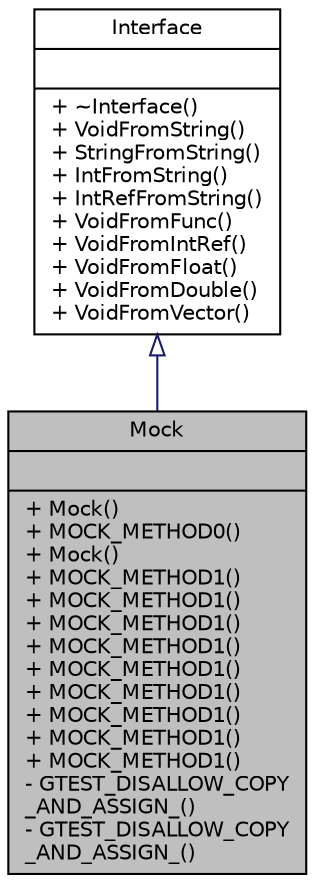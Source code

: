 digraph "Mock"
{
  edge [fontname="Helvetica",fontsize="10",labelfontname="Helvetica",labelfontsize="10"];
  node [fontname="Helvetica",fontsize="10",shape=record];
  Node2 [label="{Mock\n||+ Mock()\l+ MOCK_METHOD0()\l+ Mock()\l+ MOCK_METHOD1()\l+ MOCK_METHOD1()\l+ MOCK_METHOD1()\l+ MOCK_METHOD1()\l+ MOCK_METHOD1()\l+ MOCK_METHOD1()\l+ MOCK_METHOD1()\l+ MOCK_METHOD1()\l+ MOCK_METHOD1()\l- GTEST_DISALLOW_COPY\l_AND_ASSIGN_()\l- GTEST_DISALLOW_COPY\l_AND_ASSIGN_()\l}",height=0.2,width=0.4,color="black", fillcolor="grey75", style="filled", fontcolor="black"];
  Node3 -> Node2 [dir="back",color="midnightblue",fontsize="10",style="solid",arrowtail="onormal",fontname="Helvetica"];
  Node3 [label="{Interface\n||+ ~Interface()\l+ VoidFromString()\l+ StringFromString()\l+ IntFromString()\l+ IntRefFromString()\l+ VoidFromFunc()\l+ VoidFromIntRef()\l+ VoidFromFloat()\l+ VoidFromDouble()\l+ VoidFromVector()\l}",height=0.2,width=0.4,color="black", fillcolor="white", style="filled",URL="$de/d95/class_interface.html"];
}
